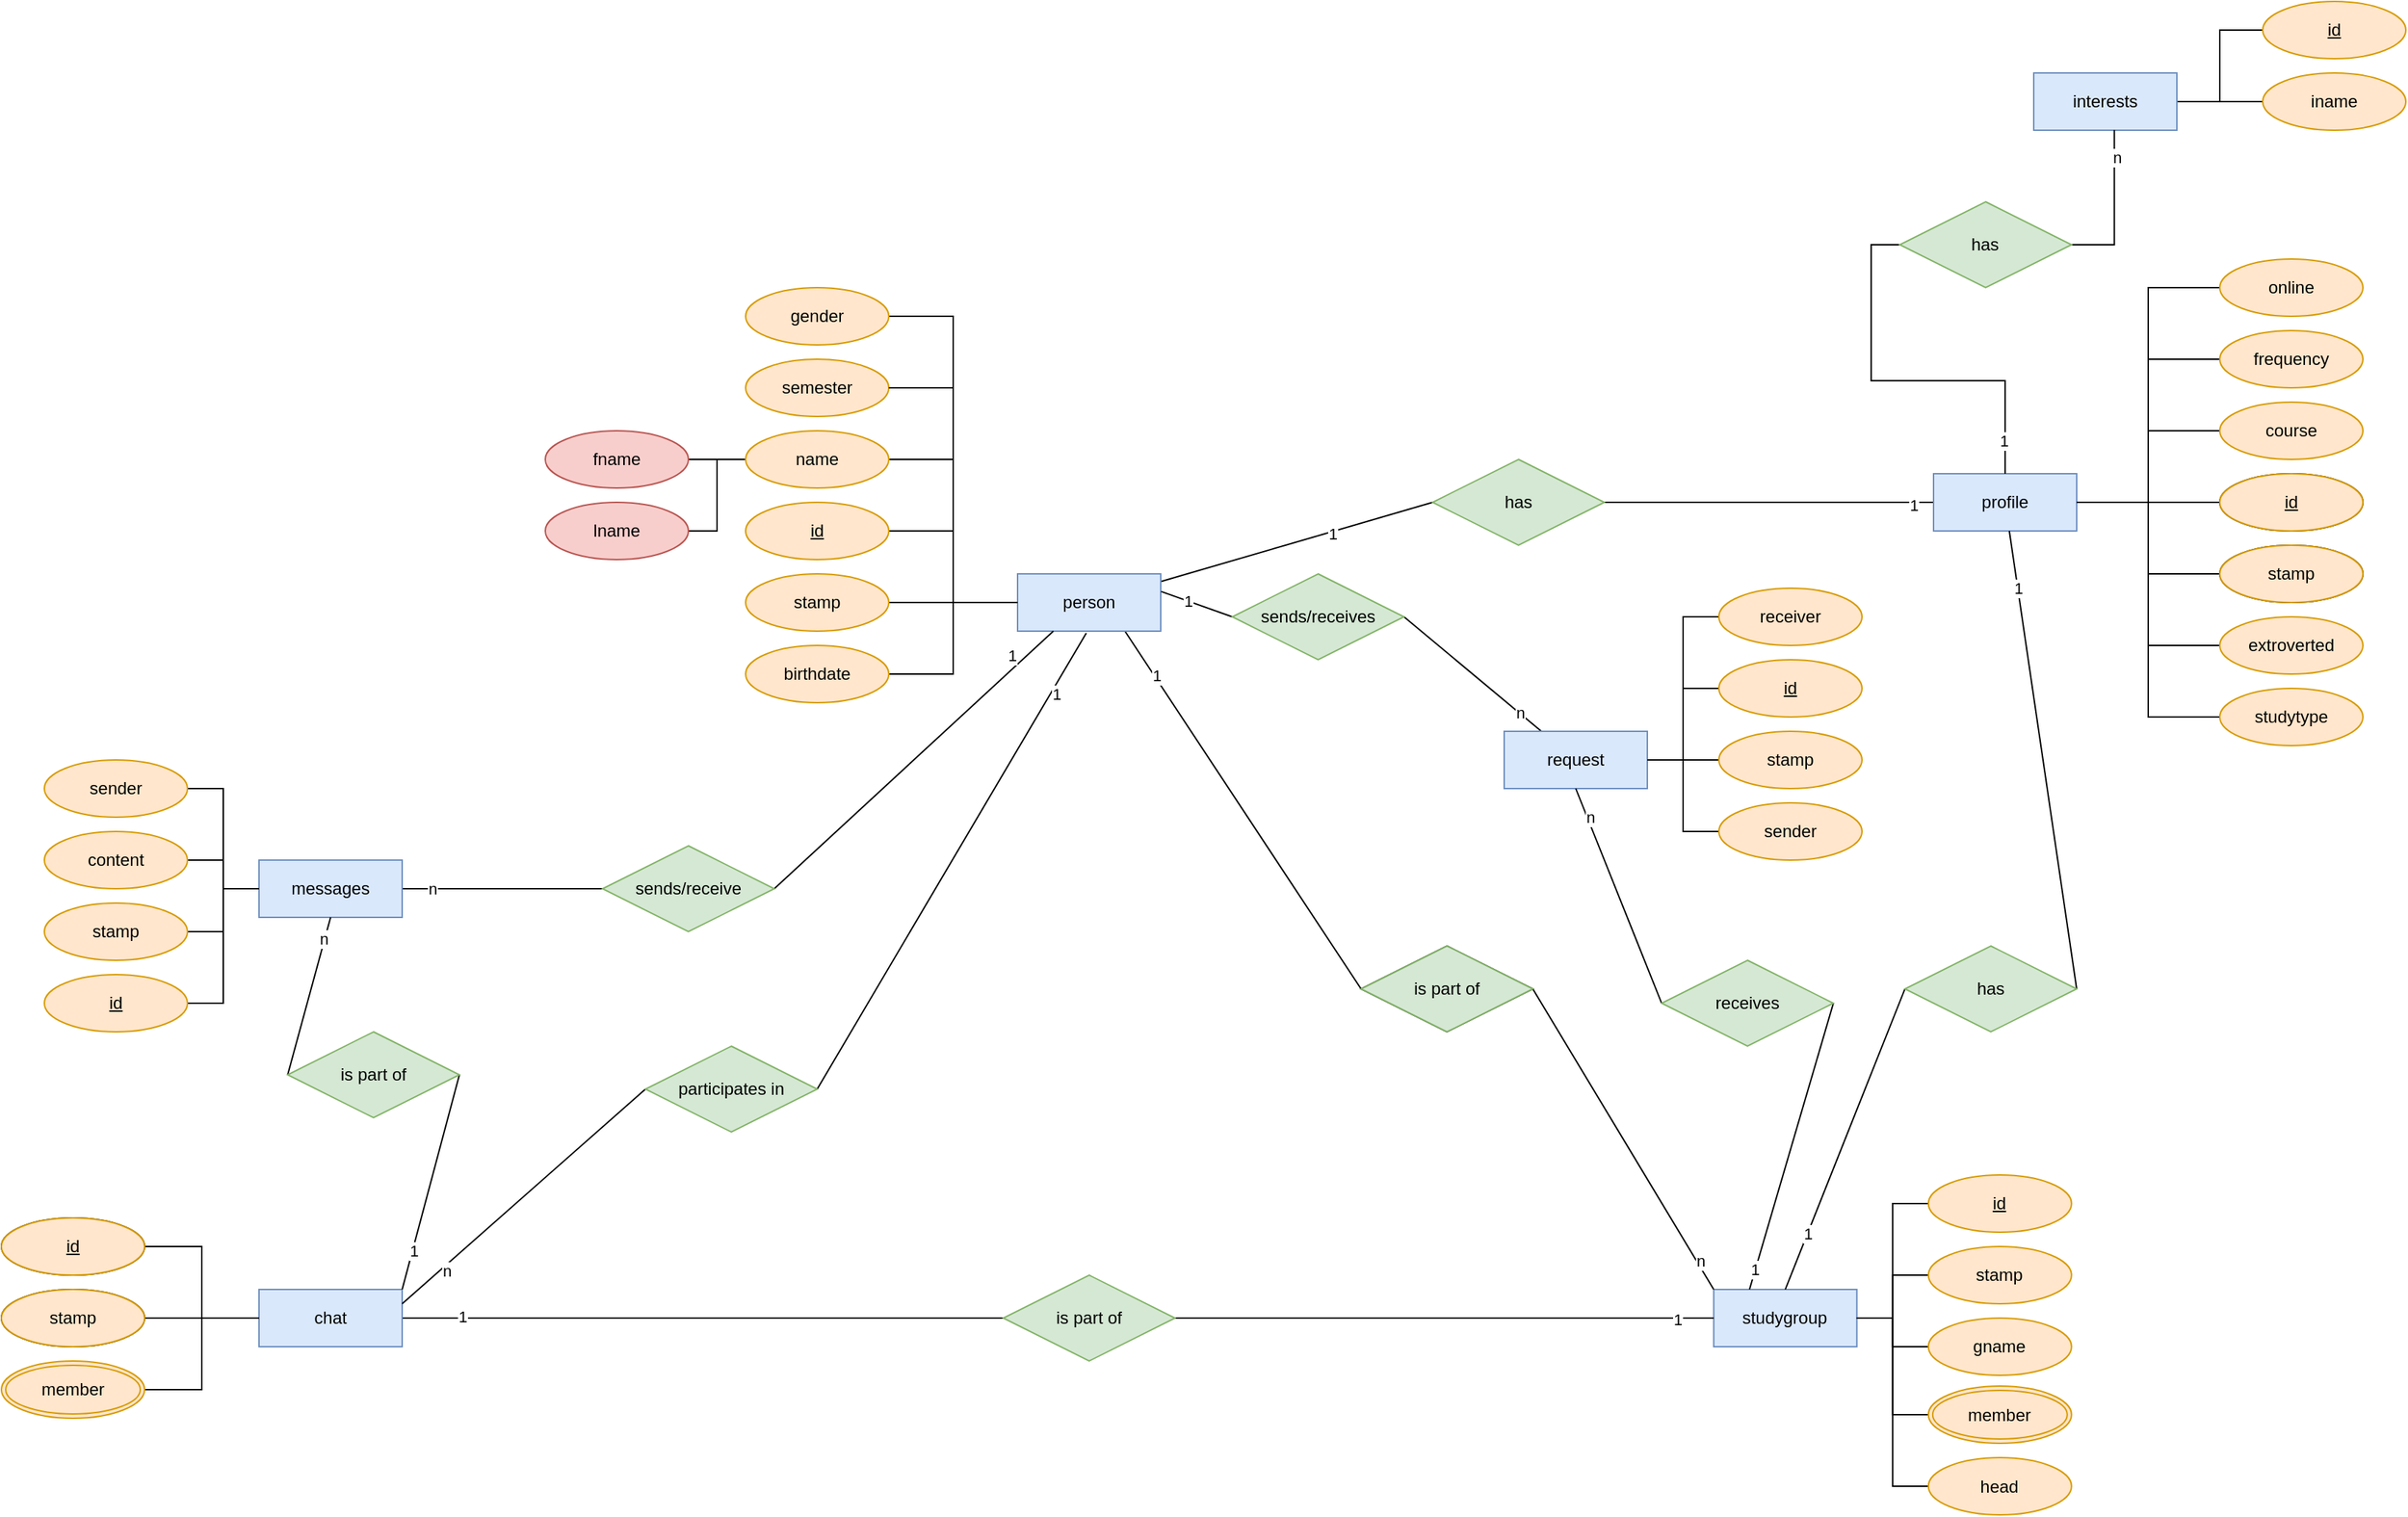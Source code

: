 <mxfile version="14.6.6" type="device"><diagram id="R2lEEEUBdFMjLlhIrx00" name="Page-1"><mxGraphModel dx="2862" dy="1452" grid="1" gridSize="10" guides="1" tooltips="1" connect="1" arrows="1" fold="1" page="0" pageScale="1" pageWidth="850" pageHeight="1100" math="0" shadow="0" extFonts="Permanent Marker^https://fonts.googleapis.com/css?family=Permanent+Marker"><root><mxCell id="0"/><mxCell id="1" parent="0"/><mxCell id="Be4LkQ4kuVCRDvzVJKpc-72" style="edgeStyle=none;rounded=0;orthogonalLoop=1;jettySize=auto;html=1;endArrow=none;endFill=0;entryX=0;entryY=0.5;entryDx=0;entryDy=0;" parent="1" source="Be4LkQ4kuVCRDvzVJKpc-27" target="Be4LkQ4kuVCRDvzVJKpc-218" edge="1"><mxGeometry relative="1" as="geometry"><mxPoint x="237.17" y="226.415" as="targetPoint"/></mxGeometry></mxCell><mxCell id="Be4LkQ4kuVCRDvzVJKpc-162" value="1" style="edgeLabel;html=1;align=center;verticalAlign=middle;resizable=0;points=[];" parent="Be4LkQ4kuVCRDvzVJKpc-72" vertex="1" connectable="0"><mxGeometry x="0.257" y="-1" relative="1" as="geometry"><mxPoint as="offset"/></mxGeometry></mxCell><mxCell id="Be4LkQ4kuVCRDvzVJKpc-151" style="rounded=0;orthogonalLoop=1;jettySize=auto;html=1;exitX=0.75;exitY=1;exitDx=0;exitDy=0;entryX=0;entryY=0.5;entryDx=0;entryDy=0;endArrow=none;endFill=0;" parent="1" source="Be4LkQ4kuVCRDvzVJKpc-27" target="Be4LkQ4kuVCRDvzVJKpc-88" edge="1"><mxGeometry relative="1" as="geometry"/></mxCell><mxCell id="Be4LkQ4kuVCRDvzVJKpc-173" value="1" style="edgeLabel;html=1;align=center;verticalAlign=middle;resizable=0;points=[];" parent="Be4LkQ4kuVCRDvzVJKpc-151" vertex="1" connectable="0"><mxGeometry x="-0.746" y="1" relative="1" as="geometry"><mxPoint as="offset"/></mxGeometry></mxCell><mxCell id="Be4LkQ4kuVCRDvzVJKpc-27" value="person" style="whiteSpace=wrap;html=1;align=center;fillColor=#dae8fc;strokeColor=#6c8ebf;" parent="1" vertex="1"><mxGeometry x="-70" y="100" width="100" height="40" as="geometry"/></mxCell><mxCell id="Be4LkQ4kuVCRDvzVJKpc-123" style="edgeStyle=orthogonalEdgeStyle;rounded=0;orthogonalLoop=1;jettySize=auto;html=1;entryX=0;entryY=0.5;entryDx=0;entryDy=0;endArrow=none;endFill=0;" parent="1" source="Be4LkQ4kuVCRDvzVJKpc-28" target="Be4LkQ4kuVCRDvzVJKpc-27" edge="1"><mxGeometry relative="1" as="geometry"/></mxCell><mxCell id="Be4LkQ4kuVCRDvzVJKpc-28" value="id" style="ellipse;whiteSpace=wrap;html=1;align=center;fontStyle=4;fillColor=#ffe6cc;strokeColor=#d79b00;" parent="1" vertex="1"><mxGeometry x="-260" y="50" width="100" height="40" as="geometry"/></mxCell><mxCell id="Be4LkQ4kuVCRDvzVJKpc-202" style="edgeStyle=orthogonalEdgeStyle;rounded=0;orthogonalLoop=1;jettySize=auto;html=1;entryX=0;entryY=0.5;entryDx=0;entryDy=0;endArrow=none;endFill=0;" parent="1" source="Be4LkQ4kuVCRDvzVJKpc-29" target="Be4LkQ4kuVCRDvzVJKpc-33" edge="1"><mxGeometry relative="1" as="geometry"/></mxCell><mxCell id="Be4LkQ4kuVCRDvzVJKpc-29" value="fname" style="ellipse;whiteSpace=wrap;html=1;align=center;fillColor=#f8cecc;strokeColor=#b85450;" parent="1" vertex="1"><mxGeometry x="-400" width="100" height="40" as="geometry"/></mxCell><mxCell id="Be4LkQ4kuVCRDvzVJKpc-73" style="edgeStyle=none;rounded=0;orthogonalLoop=1;jettySize=auto;html=1;entryX=0;entryY=0.5;entryDx=0;entryDy=0;endArrow=none;endFill=0;exitX=1;exitY=0.5;exitDx=0;exitDy=0;" parent="1" source="Be4LkQ4kuVCRDvzVJKpc-218" target="Be4LkQ4kuVCRDvzVJKpc-41" edge="1"><mxGeometry relative="1" as="geometry"><mxPoint x="321.612" y="235.806" as="sourcePoint"/></mxGeometry></mxCell><mxCell id="Be4LkQ4kuVCRDvzVJKpc-163" value="1" style="edgeLabel;html=1;align=center;verticalAlign=middle;resizable=0;points=[];" parent="Be4LkQ4kuVCRDvzVJKpc-73" vertex="1" connectable="0"><mxGeometry x="0.646" relative="1" as="geometry"><mxPoint x="26" y="2" as="offset"/></mxGeometry></mxCell><mxCell id="Be4LkQ4kuVCRDvzVJKpc-201" style="edgeStyle=orthogonalEdgeStyle;rounded=0;orthogonalLoop=1;jettySize=auto;html=1;entryX=0;entryY=0.5;entryDx=0;entryDy=0;endArrow=none;endFill=0;" parent="1" source="Be4LkQ4kuVCRDvzVJKpc-32" target="Be4LkQ4kuVCRDvzVJKpc-33" edge="1"><mxGeometry relative="1" as="geometry"/></mxCell><mxCell id="Be4LkQ4kuVCRDvzVJKpc-32" value="lname" style="ellipse;whiteSpace=wrap;html=1;align=center;fillColor=#f8cecc;strokeColor=#b85450;" parent="1" vertex="1"><mxGeometry x="-400" y="50" width="100" height="40" as="geometry"/></mxCell><mxCell id="Be4LkQ4kuVCRDvzVJKpc-200" style="edgeStyle=orthogonalEdgeStyle;rounded=0;orthogonalLoop=1;jettySize=auto;html=1;entryX=0;entryY=0.5;entryDx=0;entryDy=0;endArrow=none;endFill=0;" parent="1" source="Be4LkQ4kuVCRDvzVJKpc-33" target="Be4LkQ4kuVCRDvzVJKpc-27" edge="1"><mxGeometry relative="1" as="geometry"/></mxCell><mxCell id="Be4LkQ4kuVCRDvzVJKpc-33" value="name" style="ellipse;whiteSpace=wrap;html=1;align=center;fillColor=#ffe6cc;strokeColor=#d79b00;" parent="1" vertex="1"><mxGeometry x="-260" width="100" height="40" as="geometry"/></mxCell><mxCell id="Be4LkQ4kuVCRDvzVJKpc-111" style="edgeStyle=orthogonalEdgeStyle;rounded=0;orthogonalLoop=1;jettySize=auto;html=1;endArrow=none;endFill=0;" parent="1" edge="1"><mxGeometry relative="1" as="geometry"><mxPoint x="-260.0" y="280.029" as="sourcePoint"/></mxGeometry></mxCell><mxCell id="Be4LkQ4kuVCRDvzVJKpc-113" style="edgeStyle=orthogonalEdgeStyle;rounded=0;orthogonalLoop=1;jettySize=auto;html=1;entryX=0;entryY=0.5;entryDx=0;entryDy=0;endArrow=none;endFill=0;" parent="1" edge="1"><mxGeometry relative="1" as="geometry"><mxPoint x="-260.0" y="330.029" as="sourcePoint"/></mxGeometry></mxCell><mxCell id="Be4LkQ4kuVCRDvzVJKpc-68" style="edgeStyle=orthogonalEdgeStyle;rounded=0;orthogonalLoop=1;jettySize=auto;html=1;entryX=0;entryY=0.5;entryDx=0;entryDy=0;endArrow=none;endFill=0;exitX=1;exitY=0.5;exitDx=0;exitDy=0;" parent="1" source="Be4LkQ4kuVCRDvzVJKpc-195" target="Be4LkQ4kuVCRDvzVJKpc-27" edge="1"><mxGeometry relative="1" as="geometry"><mxPoint x="-160" y="120" as="sourcePoint"/></mxGeometry></mxCell><mxCell id="Be4LkQ4kuVCRDvzVJKpc-122" style="edgeStyle=orthogonalEdgeStyle;rounded=0;orthogonalLoop=1;jettySize=auto;html=1;entryX=0;entryY=0.5;entryDx=0;entryDy=0;endArrow=none;endFill=0;" parent="1" source="Be4LkQ4kuVCRDvzVJKpc-40" target="Be4LkQ4kuVCRDvzVJKpc-27" edge="1"><mxGeometry relative="1" as="geometry"/></mxCell><mxCell id="Be4LkQ4kuVCRDvzVJKpc-40" value="stamp" style="ellipse;whiteSpace=wrap;html=1;align=center;fillColor=#ffe6cc;strokeColor=#d79b00;" parent="1" vertex="1"><mxGeometry x="-260" y="100" width="100" height="40" as="geometry"/></mxCell><mxCell id="Be4LkQ4kuVCRDvzVJKpc-41" value="profile" style="whiteSpace=wrap;html=1;align=center;fillColor=#dae8fc;strokeColor=#6c8ebf;" parent="1" vertex="1"><mxGeometry x="570.0" y="30" width="100" height="40" as="geometry"/></mxCell><mxCell id="Be4LkQ4kuVCRDvzVJKpc-135" style="edgeStyle=orthogonalEdgeStyle;rounded=0;orthogonalLoop=1;jettySize=auto;html=1;entryX=1;entryY=0.5;entryDx=0;entryDy=0;endArrow=none;endFill=0;" parent="1" source="Be4LkQ4kuVCRDvzVJKpc-43" target="Be4LkQ4kuVCRDvzVJKpc-41" edge="1"><mxGeometry relative="1" as="geometry"/></mxCell><mxCell id="Be4LkQ4kuVCRDvzVJKpc-43" value="id" style="ellipse;whiteSpace=wrap;html=1;align=center;fontStyle=4;" parent="1" vertex="1"><mxGeometry x="770.0" y="30" width="100" height="40" as="geometry"/></mxCell><mxCell id="Be4LkQ4kuVCRDvzVJKpc-134" style="edgeStyle=orthogonalEdgeStyle;rounded=0;orthogonalLoop=1;jettySize=auto;html=1;entryX=1;entryY=0.5;entryDx=0;entryDy=0;endArrow=none;endFill=0;" parent="1" source="Be4LkQ4kuVCRDvzVJKpc-71" target="Be4LkQ4kuVCRDvzVJKpc-41" edge="1"><mxGeometry relative="1" as="geometry"/></mxCell><mxCell id="Be4LkQ4kuVCRDvzVJKpc-71" value="timestamp" style="ellipse;whiteSpace=wrap;html=1;align=center;" parent="1" vertex="1"><mxGeometry x="770.0" y="80" width="100" height="40" as="geometry"/></mxCell><mxCell id="Be4LkQ4kuVCRDvzVJKpc-87" value="studygroup" style="whiteSpace=wrap;html=1;align=center;fillColor=#dae8fc;strokeColor=#6c8ebf;" parent="1" vertex="1"><mxGeometry x="416.4" y="600" width="100" height="40" as="geometry"/></mxCell><mxCell id="Be4LkQ4kuVCRDvzVJKpc-153" style="edgeStyle=none;rounded=0;orthogonalLoop=1;jettySize=auto;html=1;entryX=0;entryY=0;entryDx=0;entryDy=0;endArrow=none;endFill=0;exitX=1;exitY=0.5;exitDx=0;exitDy=0;" parent="1" source="Be4LkQ4kuVCRDvzVJKpc-88" target="Be4LkQ4kuVCRDvzVJKpc-87" edge="1"><mxGeometry relative="1" as="geometry"/></mxCell><mxCell id="Be4LkQ4kuVCRDvzVJKpc-175" value="n" style="edgeLabel;html=1;align=center;verticalAlign=middle;resizable=0;points=[];" parent="Be4LkQ4kuVCRDvzVJKpc-153" vertex="1" connectable="0"><mxGeometry x="0.821" y="2" relative="1" as="geometry"><mxPoint as="offset"/></mxGeometry></mxCell><mxCell id="Be4LkQ4kuVCRDvzVJKpc-88" value="is part of" style="shape=rhombus;perimeter=rhombusPerimeter;whiteSpace=wrap;html=1;align=center;" parent="1" vertex="1"><mxGeometry x="170" y="360" width="120" height="60" as="geometry"/></mxCell><mxCell id="Be4LkQ4kuVCRDvzVJKpc-128" style="edgeStyle=orthogonalEdgeStyle;rounded=0;orthogonalLoop=1;jettySize=auto;html=1;entryX=1;entryY=0.5;entryDx=0;entryDy=0;endArrow=none;endFill=0;" parent="1" source="Be4LkQ4kuVCRDvzVJKpc-89" target="Be4LkQ4kuVCRDvzVJKpc-87" edge="1"><mxGeometry relative="1" as="geometry"/></mxCell><mxCell id="Be4LkQ4kuVCRDvzVJKpc-89" value="id" style="ellipse;whiteSpace=wrap;html=1;align=center;fontStyle=4;fillColor=#ffe6cc;strokeColor=#d79b00;" parent="1" vertex="1"><mxGeometry x="566.4" y="520" width="100" height="40" as="geometry"/></mxCell><mxCell id="Be4LkQ4kuVCRDvzVJKpc-127" style="edgeStyle=orthogonalEdgeStyle;rounded=0;orthogonalLoop=1;jettySize=auto;html=1;entryX=1;entryY=0.5;entryDx=0;entryDy=0;endArrow=none;endFill=0;" parent="1" source="Be4LkQ4kuVCRDvzVJKpc-90" target="Be4LkQ4kuVCRDvzVJKpc-87" edge="1"><mxGeometry relative="1" as="geometry"/></mxCell><mxCell id="Be4LkQ4kuVCRDvzVJKpc-90" value="stamp" style="ellipse;whiteSpace=wrap;html=1;align=center;fillColor=#ffe6cc;strokeColor=#d79b00;" parent="1" vertex="1"><mxGeometry x="566.4" y="570" width="100" height="40" as="geometry"/></mxCell><mxCell id="Be4LkQ4kuVCRDvzVJKpc-126" style="edgeStyle=orthogonalEdgeStyle;rounded=0;orthogonalLoop=1;jettySize=auto;html=1;entryX=1;entryY=0.5;entryDx=0;entryDy=0;endArrow=none;endFill=0;" parent="1" source="Be4LkQ4kuVCRDvzVJKpc-92" target="Be4LkQ4kuVCRDvzVJKpc-87" edge="1"><mxGeometry relative="1" as="geometry"/></mxCell><mxCell id="Be4LkQ4kuVCRDvzVJKpc-92" value="gname" style="ellipse;whiteSpace=wrap;html=1;align=center;fillColor=#ffe6cc;strokeColor=#d79b00;" parent="1" vertex="1"><mxGeometry x="566.4" y="620" width="100" height="40" as="geometry"/></mxCell><mxCell id="Be4LkQ4kuVCRDvzVJKpc-125" style="edgeStyle=orthogonalEdgeStyle;rounded=0;orthogonalLoop=1;jettySize=auto;html=1;entryX=1;entryY=0.5;entryDx=0;entryDy=0;endArrow=none;endFill=0;exitX=0;exitY=0.5;exitDx=0;exitDy=0;" parent="1" source="Be4LkQ4kuVCRDvzVJKpc-198" target="Be4LkQ4kuVCRDvzVJKpc-87" edge="1"><mxGeometry relative="1" as="geometry"><mxPoint x="576.4" y="692.5" as="sourcePoint"/></mxGeometry></mxCell><mxCell id="Be4LkQ4kuVCRDvzVJKpc-148" style="rounded=0;orthogonalLoop=1;jettySize=auto;html=1;entryX=0;entryY=0.5;entryDx=0;entryDy=0;endArrow=none;endFill=0;exitX=1;exitY=0.5;exitDx=0;exitDy=0;" parent="1" source="Be4LkQ4kuVCRDvzVJKpc-94" target="Be4LkQ4kuVCRDvzVJKpc-101" edge="1"><mxGeometry relative="1" as="geometry"/></mxCell><mxCell id="Be4LkQ4kuVCRDvzVJKpc-179" value="1" style="edgeLabel;html=1;align=center;verticalAlign=middle;resizable=0;points=[];" parent="Be4LkQ4kuVCRDvzVJKpc-148" vertex="1" connectable="0"><mxGeometry x="-0.8" y="1" relative="1" as="geometry"><mxPoint as="offset"/></mxGeometry></mxCell><mxCell id="Be4LkQ4kuVCRDvzVJKpc-94" value="chat" style="whiteSpace=wrap;html=1;align=center;fillColor=#dae8fc;strokeColor=#6c8ebf;" parent="1" vertex="1"><mxGeometry x="-600" y="600" width="100" height="40" as="geometry"/></mxCell><mxCell id="Be4LkQ4kuVCRDvzVJKpc-95" value="id" style="ellipse;whiteSpace=wrap;html=1;align=center;fontStyle=4;" parent="1" vertex="1"><mxGeometry x="-780" y="550" width="100" height="40" as="geometry"/></mxCell><mxCell id="Be4LkQ4kuVCRDvzVJKpc-96" value="timestamp" style="ellipse;whiteSpace=wrap;html=1;align=center;" parent="1" vertex="1"><mxGeometry x="-780" y="600" width="100" height="40" as="geometry"/></mxCell><mxCell id="VItoY0GbZf3PzMkdRh3K-10" style="edgeStyle=orthogonalEdgeStyle;rounded=0;orthogonalLoop=1;jettySize=auto;html=1;entryX=0;entryY=0.5;entryDx=0;entryDy=0;endArrow=none;endFill=0;exitX=1;exitY=0.5;exitDx=0;exitDy=0;" edge="1" parent="1" source="VItoY0GbZf3PzMkdRh3K-17" target="Be4LkQ4kuVCRDvzVJKpc-94"><mxGeometry relative="1" as="geometry"><mxPoint x="-680" y="670" as="sourcePoint"/></mxGeometry></mxCell><mxCell id="Be4LkQ4kuVCRDvzVJKpc-105" style="edgeStyle=none;rounded=0;orthogonalLoop=1;jettySize=auto;html=1;entryX=0;entryY=0.5;entryDx=0;entryDy=0;endArrow=none;endFill=0;exitX=1;exitY=0.5;exitDx=0;exitDy=0;" parent="1" source="Be4LkQ4kuVCRDvzVJKpc-101" target="Be4LkQ4kuVCRDvzVJKpc-87" edge="1"><mxGeometry relative="1" as="geometry"/></mxCell><mxCell id="Be4LkQ4kuVCRDvzVJKpc-178" value="1" style="edgeLabel;html=1;align=center;verticalAlign=middle;resizable=0;points=[];" parent="Be4LkQ4kuVCRDvzVJKpc-105" vertex="1" connectable="0"><mxGeometry x="0.863" y="-1" relative="1" as="geometry"><mxPoint as="offset"/></mxGeometry></mxCell><mxCell id="Be4LkQ4kuVCRDvzVJKpc-101" value="is part of" style="shape=rhombus;perimeter=rhombusPerimeter;whiteSpace=wrap;html=1;align=center;fillColor=#d5e8d4;strokeColor=#82b366;" parent="1" vertex="1"><mxGeometry x="-80" y="590" width="120" height="60" as="geometry"/></mxCell><mxCell id="Be4LkQ4kuVCRDvzVJKpc-152" style="edgeStyle=none;rounded=0;orthogonalLoop=1;jettySize=auto;html=1;entryX=0.48;entryY=1.033;entryDx=0;entryDy=0;endArrow=none;endFill=0;exitX=1;exitY=0.5;exitDx=0;exitDy=0;entryPerimeter=0;" parent="1" source="Be4LkQ4kuVCRDvzVJKpc-106" target="Be4LkQ4kuVCRDvzVJKpc-27" edge="1"><mxGeometry relative="1" as="geometry"/></mxCell><mxCell id="Be4LkQ4kuVCRDvzVJKpc-174" value="1" style="edgeLabel;html=1;align=center;verticalAlign=middle;resizable=0;points=[];" parent="Be4LkQ4kuVCRDvzVJKpc-152" vertex="1" connectable="0"><mxGeometry x="0.745" y="-3" relative="1" as="geometry"><mxPoint as="offset"/></mxGeometry></mxCell><mxCell id="Be4LkQ4kuVCRDvzVJKpc-155" style="edgeStyle=none;rounded=0;orthogonalLoop=1;jettySize=auto;html=1;entryX=1;entryY=0.25;entryDx=0;entryDy=0;endArrow=none;endFill=0;exitX=0;exitY=0.5;exitDx=0;exitDy=0;" parent="1" source="Be4LkQ4kuVCRDvzVJKpc-106" target="Be4LkQ4kuVCRDvzVJKpc-94" edge="1"><mxGeometry relative="1" as="geometry"/></mxCell><mxCell id="Be4LkQ4kuVCRDvzVJKpc-180" value="n" style="edgeLabel;html=1;align=center;verticalAlign=middle;resizable=0;points=[];" parent="Be4LkQ4kuVCRDvzVJKpc-155" vertex="1" connectable="0"><mxGeometry x="0.659" y="3" relative="1" as="geometry"><mxPoint as="offset"/></mxGeometry></mxCell><mxCell id="Be4LkQ4kuVCRDvzVJKpc-106" value="participates in" style="shape=rhombus;perimeter=rhombusPerimeter;whiteSpace=wrap;html=1;align=center;rotation=0;fillColor=#d5e8d4;strokeColor=#82b366;" parent="1" vertex="1"><mxGeometry x="-330" y="430" width="120" height="60" as="geometry"/></mxCell><mxCell id="Be4LkQ4kuVCRDvzVJKpc-131" style="edgeStyle=orthogonalEdgeStyle;rounded=0;orthogonalLoop=1;jettySize=auto;html=1;entryX=1;entryY=0.5;entryDx=0;entryDy=0;endArrow=none;endFill=0;" parent="1" source="Be4LkQ4kuVCRDvzVJKpc-129" target="Be4LkQ4kuVCRDvzVJKpc-41" edge="1"><mxGeometry relative="1" as="geometry"/></mxCell><mxCell id="Be4LkQ4kuVCRDvzVJKpc-129" value="extroverted" style="ellipse;whiteSpace=wrap;html=1;align=center;fillColor=#ffe6cc;strokeColor=#d79b00;" parent="1" vertex="1"><mxGeometry x="770.0" y="130" width="100" height="40" as="geometry"/></mxCell><mxCell id="Be4LkQ4kuVCRDvzVJKpc-132" style="edgeStyle=orthogonalEdgeStyle;rounded=0;orthogonalLoop=1;jettySize=auto;html=1;entryX=1;entryY=0.5;entryDx=0;entryDy=0;endArrow=none;endFill=0;exitX=0;exitY=0.5;exitDx=0;exitDy=0;" parent="1" source="VItoY0GbZf3PzMkdRh3K-18" target="Be4LkQ4kuVCRDvzVJKpc-41" edge="1"><mxGeometry relative="1" as="geometry"><mxPoint x="770" y="200" as="sourcePoint"/></mxGeometry></mxCell><mxCell id="Be4LkQ4kuVCRDvzVJKpc-166" style="edgeStyle=none;rounded=0;orthogonalLoop=1;jettySize=auto;html=1;entryX=0.5;entryY=0;entryDx=0;entryDy=0;endArrow=none;endFill=0;exitX=0;exitY=0.5;exitDx=0;exitDy=0;" parent="1" source="Be4LkQ4kuVCRDvzVJKpc-219" target="Be4LkQ4kuVCRDvzVJKpc-87" edge="1"><mxGeometry relative="1" as="geometry"><mxPoint x="442.227" y="423.886" as="sourcePoint"/></mxGeometry></mxCell><mxCell id="Be4LkQ4kuVCRDvzVJKpc-176" value="1" style="edgeLabel;html=1;align=center;verticalAlign=middle;resizable=0;points=[];" parent="Be4LkQ4kuVCRDvzVJKpc-166" vertex="1" connectable="0"><mxGeometry x="0.622" relative="1" as="geometry"><mxPoint as="offset"/></mxGeometry></mxCell><mxCell id="Be4LkQ4kuVCRDvzVJKpc-167" style="edgeStyle=none;rounded=0;orthogonalLoop=1;jettySize=auto;html=1;endArrow=none;endFill=0;exitX=1;exitY=0.5;exitDx=0;exitDy=0;" parent="1" source="Be4LkQ4kuVCRDvzVJKpc-219" target="Be4LkQ4kuVCRDvzVJKpc-41" edge="1"><mxGeometry relative="1" as="geometry"><mxPoint x="890.83" y="60" as="sourcePoint"/></mxGeometry></mxCell><mxCell id="Be4LkQ4kuVCRDvzVJKpc-177" value="1" style="edgeLabel;html=1;align=center;verticalAlign=middle;resizable=0;points=[];" parent="Be4LkQ4kuVCRDvzVJKpc-167" vertex="1" connectable="0"><mxGeometry x="0.749" relative="1" as="geometry"><mxPoint as="offset"/></mxGeometry></mxCell><mxCell id="Be4LkQ4kuVCRDvzVJKpc-195" value="birthdate" style="ellipse;whiteSpace=wrap;html=1;align=center;fillColor=#ffe6cc;strokeColor=#d79b00;" parent="1" vertex="1"><mxGeometry x="-260" y="150" width="100" height="40" as="geometry"/></mxCell><mxCell id="Be4LkQ4kuVCRDvzVJKpc-198" value="member" style="ellipse;shape=doubleEllipse;margin=3;whiteSpace=wrap;html=1;align=center;fillColor=#ffe6cc;strokeColor=#d79b00;" parent="1" vertex="1"><mxGeometry x="566.4" y="667.5" width="100" height="40" as="geometry"/></mxCell><mxCell id="Be4LkQ4kuVCRDvzVJKpc-206" value="semester" style="ellipse;whiteSpace=wrap;html=1;align=center;fillColor=#ffe6cc;strokeColor=#d79b00;" parent="1" vertex="1"><mxGeometry x="-260" y="-50" width="100" height="40" as="geometry"/></mxCell><mxCell id="ZNhKDjKZxr2upuXI8sp_-37" style="edgeStyle=orthogonalEdgeStyle;rounded=0;orthogonalLoop=1;jettySize=auto;html=1;entryX=1;entryY=0.5;entryDx=0;entryDy=0;endArrow=none;endFill=0;" parent="1" source="Be4LkQ4kuVCRDvzVJKpc-207" target="Be4LkQ4kuVCRDvzVJKpc-41" edge="1"><mxGeometry relative="1" as="geometry"/></mxCell><mxCell id="Be4LkQ4kuVCRDvzVJKpc-207" value="course" style="ellipse;whiteSpace=wrap;html=1;align=center;fillColor=#ffe6cc;strokeColor=#d79b00;" parent="1" vertex="1"><mxGeometry x="770.0" y="-20" width="100" height="40" as="geometry"/></mxCell><mxCell id="Be4LkQ4kuVCRDvzVJKpc-211" style="edgeStyle=orthogonalEdgeStyle;rounded=0;orthogonalLoop=1;jettySize=auto;html=1;entryX=0;entryY=0.5;entryDx=0;entryDy=0;endArrow=none;endFill=0;exitX=1;exitY=0.5;exitDx=0;exitDy=0;" parent="1" source="Be4LkQ4kuVCRDvzVJKpc-206" target="Be4LkQ4kuVCRDvzVJKpc-27" edge="1"><mxGeometry relative="1" as="geometry"><mxPoint x="-160" y="-30" as="sourcePoint"/></mxGeometry></mxCell><mxCell id="VItoY0GbZf3PzMkdRh3K-8" style="edgeStyle=orthogonalEdgeStyle;rounded=0;orthogonalLoop=1;jettySize=auto;html=1;entryX=0;entryY=0.5;entryDx=0;entryDy=0;endArrow=none;endFill=0;" edge="1" parent="1" source="Be4LkQ4kuVCRDvzVJKpc-212" target="Be4LkQ4kuVCRDvzVJKpc-94"><mxGeometry relative="1" as="geometry"/></mxCell><mxCell id="Be4LkQ4kuVCRDvzVJKpc-212" value="id" style="ellipse;whiteSpace=wrap;html=1;align=center;fontStyle=4;fillColor=#ffe6cc;strokeColor=#d79b00;" parent="1" vertex="1"><mxGeometry x="-780" y="550" width="100" height="40" as="geometry"/></mxCell><mxCell id="VItoY0GbZf3PzMkdRh3K-9" style="edgeStyle=orthogonalEdgeStyle;rounded=0;orthogonalLoop=1;jettySize=auto;html=1;entryX=0;entryY=0.5;entryDx=0;entryDy=0;endArrow=none;endFill=0;" edge="1" parent="1" source="Be4LkQ4kuVCRDvzVJKpc-213" target="Be4LkQ4kuVCRDvzVJKpc-94"><mxGeometry relative="1" as="geometry"/></mxCell><mxCell id="Be4LkQ4kuVCRDvzVJKpc-213" value="stamp" style="ellipse;whiteSpace=wrap;html=1;align=center;fillColor=#ffe6cc;strokeColor=#d79b00;" parent="1" vertex="1"><mxGeometry x="-780" y="600" width="100" height="40" as="geometry"/></mxCell><mxCell id="Be4LkQ4kuVCRDvzVJKpc-216" value="stamp" style="ellipse;whiteSpace=wrap;html=1;align=center;fillColor=#ffe6cc;strokeColor=#d79b00;" parent="1" vertex="1"><mxGeometry x="770.0" y="80" width="100" height="40" as="geometry"/></mxCell><mxCell id="Be4LkQ4kuVCRDvzVJKpc-217" value="id" style="ellipse;whiteSpace=wrap;html=1;align=center;fontStyle=4;fillColor=#ffe6cc;strokeColor=#d79b00;" parent="1" vertex="1"><mxGeometry x="770.0" y="30" width="100" height="40" as="geometry"/></mxCell><mxCell id="Be4LkQ4kuVCRDvzVJKpc-218" value="has" style="shape=rhombus;perimeter=rhombusPerimeter;whiteSpace=wrap;html=1;align=center;fillColor=#d5e8d4;strokeColor=#82b366;" parent="1" vertex="1"><mxGeometry x="220" y="20" width="120" height="60" as="geometry"/></mxCell><mxCell id="Be4LkQ4kuVCRDvzVJKpc-219" value="has" style="shape=rhombus;perimeter=rhombusPerimeter;whiteSpace=wrap;html=1;align=center;fillColor=#d5e8d4;strokeColor=#82b366;" parent="1" vertex="1"><mxGeometry x="550" y="360" width="120" height="60" as="geometry"/></mxCell><mxCell id="Be4LkQ4kuVCRDvzVJKpc-220" value="is part of" style="shape=rhombus;perimeter=rhombusPerimeter;whiteSpace=wrap;html=1;align=center;fillColor=#d5e8d4;strokeColor=#82b366;" parent="1" vertex="1"><mxGeometry x="170" y="360" width="120" height="60" as="geometry"/></mxCell><mxCell id="ZNhKDjKZxr2upuXI8sp_-10" style="edgeStyle=orthogonalEdgeStyle;rounded=0;orthogonalLoop=1;jettySize=auto;html=1;entryX=0;entryY=0.5;entryDx=0;entryDy=0;endArrow=none;endFill=0;" parent="1" source="ZNhKDjKZxr2upuXI8sp_-2" target="Be4LkQ4kuVCRDvzVJKpc-27" edge="1"><mxGeometry relative="1" as="geometry"/></mxCell><mxCell id="ZNhKDjKZxr2upuXI8sp_-2" value="gender" style="ellipse;whiteSpace=wrap;html=1;align=center;fillColor=#ffe6cc;strokeColor=#d79b00;" parent="1" vertex="1"><mxGeometry x="-260" y="-100" width="100" height="40" as="geometry"/></mxCell><mxCell id="ZNhKDjKZxr2upuXI8sp_-54" style="rounded=0;orthogonalLoop=1;jettySize=auto;html=1;entryX=0;entryY=0.5;entryDx=0;entryDy=0;endArrow=none;endFill=0;" parent="1" source="ZNhKDjKZxr2upuXI8sp_-13" target="ZNhKDjKZxr2upuXI8sp_-53" edge="1"><mxGeometry relative="1" as="geometry"/></mxCell><mxCell id="ZNhKDjKZxr2upuXI8sp_-57" value="n" style="edgeLabel;html=1;align=center;verticalAlign=middle;resizable=0;points=[];" parent="ZNhKDjKZxr2upuXI8sp_-54" vertex="1" connectable="0"><mxGeometry x="-0.394" relative="1" as="geometry"><mxPoint x="-22" as="offset"/></mxGeometry></mxCell><mxCell id="ZNhKDjKZxr2upuXI8sp_-13" value="messages" style="whiteSpace=wrap;html=1;align=center;fillColor=#dae8fc;strokeColor=#6c8ebf;" parent="1" vertex="1"><mxGeometry x="-600" y="300" width="100" height="40" as="geometry"/></mxCell><mxCell id="ZNhKDjKZxr2upuXI8sp_-75" style="edgeStyle=orthogonalEdgeStyle;rounded=0;orthogonalLoop=1;jettySize=auto;html=1;entryX=0;entryY=0.5;entryDx=0;entryDy=0;endArrow=none;endFill=0;exitX=1;exitY=0.5;exitDx=0;exitDy=0;" parent="1" source="VItoY0GbZf3PzMkdRh3K-13" target="ZNhKDjKZxr2upuXI8sp_-13" edge="1"><mxGeometry relative="1" as="geometry"><mxPoint x="-650.0" y="410.034" as="sourcePoint"/></mxGeometry></mxCell><mxCell id="ZNhKDjKZxr2upuXI8sp_-74" style="edgeStyle=orthogonalEdgeStyle;rounded=0;orthogonalLoop=1;jettySize=auto;html=1;entryX=0;entryY=0.5;entryDx=0;entryDy=0;endArrow=none;endFill=0;" parent="1" source="ZNhKDjKZxr2upuXI8sp_-15" target="ZNhKDjKZxr2upuXI8sp_-13" edge="1"><mxGeometry relative="1" as="geometry"/></mxCell><mxCell id="ZNhKDjKZxr2upuXI8sp_-15" value="stamp" style="ellipse;whiteSpace=wrap;html=1;align=center;fillColor=#ffe6cc;strokeColor=#d79b00;" parent="1" vertex="1"><mxGeometry x="-750" y="330" width="100" height="40" as="geometry"/></mxCell><mxCell id="ZNhKDjKZxr2upuXI8sp_-73" style="edgeStyle=orthogonalEdgeStyle;rounded=0;orthogonalLoop=1;jettySize=auto;html=1;entryX=0;entryY=0.5;entryDx=0;entryDy=0;endArrow=none;endFill=0;" parent="1" source="ZNhKDjKZxr2upuXI8sp_-16" target="ZNhKDjKZxr2upuXI8sp_-13" edge="1"><mxGeometry relative="1" as="geometry"/></mxCell><mxCell id="ZNhKDjKZxr2upuXI8sp_-16" value="content" style="ellipse;whiteSpace=wrap;html=1;align=center;fillColor=#ffe6cc;strokeColor=#d79b00;" parent="1" vertex="1"><mxGeometry x="-750" y="280" width="100" height="40" as="geometry"/></mxCell><mxCell id="ZNhKDjKZxr2upuXI8sp_-72" style="edgeStyle=orthogonalEdgeStyle;rounded=0;orthogonalLoop=1;jettySize=auto;html=1;entryX=0;entryY=0.5;entryDx=0;entryDy=0;endArrow=none;endFill=0;" parent="1" source="ZNhKDjKZxr2upuXI8sp_-17" target="ZNhKDjKZxr2upuXI8sp_-13" edge="1"><mxGeometry relative="1" as="geometry"/></mxCell><mxCell id="ZNhKDjKZxr2upuXI8sp_-17" value="sender" style="ellipse;whiteSpace=wrap;html=1;align=center;fillColor=#ffe6cc;strokeColor=#d79b00;" parent="1" vertex="1"><mxGeometry x="-750" y="230" width="100" height="40" as="geometry"/></mxCell><mxCell id="ZNhKDjKZxr2upuXI8sp_-26" style="edgeStyle=orthogonalEdgeStyle;rounded=0;orthogonalLoop=1;jettySize=auto;html=1;entryX=1;entryY=0.5;entryDx=0;entryDy=0;endArrow=none;endFill=0;" parent="1" source="ZNhKDjKZxr2upuXI8sp_-23" target="Be4LkQ4kuVCRDvzVJKpc-87" edge="1"><mxGeometry relative="1" as="geometry"/></mxCell><mxCell id="ZNhKDjKZxr2upuXI8sp_-23" value="head" style="ellipse;whiteSpace=wrap;html=1;align=center;fillColor=#ffe6cc;strokeColor=#d79b00;" parent="1" vertex="1"><mxGeometry x="566.4" y="717.5" width="100" height="40" as="geometry"/></mxCell><mxCell id="ZNhKDjKZxr2upuXI8sp_-39" style="edgeStyle=orthogonalEdgeStyle;rounded=0;orthogonalLoop=1;jettySize=auto;html=1;entryX=1;entryY=0.5;entryDx=0;entryDy=0;endArrow=none;endFill=0;" parent="1" source="ZNhKDjKZxr2upuXI8sp_-30" target="Be4LkQ4kuVCRDvzVJKpc-41" edge="1"><mxGeometry relative="1" as="geometry"/></mxCell><mxCell id="ZNhKDjKZxr2upuXI8sp_-30" value="online" style="ellipse;whiteSpace=wrap;html=1;align=center;fillColor=#ffe6cc;strokeColor=#d79b00;" parent="1" vertex="1"><mxGeometry x="770.0" y="-120" width="100" height="40" as="geometry"/></mxCell><mxCell id="ZNhKDjKZxr2upuXI8sp_-40" style="edgeStyle=orthogonalEdgeStyle;rounded=0;orthogonalLoop=1;jettySize=auto;html=1;entryX=1;entryY=0.5;entryDx=0;entryDy=0;endArrow=none;endFill=0;" parent="1" source="ZNhKDjKZxr2upuXI8sp_-31" target="Be4LkQ4kuVCRDvzVJKpc-41" edge="1"><mxGeometry relative="1" as="geometry"/></mxCell><mxCell id="ZNhKDjKZxr2upuXI8sp_-31" value="frequency" style="ellipse;whiteSpace=wrap;html=1;align=center;fillColor=#ffe6cc;strokeColor=#d79b00;" parent="1" vertex="1"><mxGeometry x="770.0" y="-70" width="100" height="40" as="geometry"/></mxCell><mxCell id="ZNhKDjKZxr2upuXI8sp_-64" style="edgeStyle=none;rounded=0;orthogonalLoop=1;jettySize=auto;html=1;entryX=1;entryY=0.5;entryDx=0;entryDy=0;endArrow=none;endFill=0;" parent="1" source="ZNhKDjKZxr2upuXI8sp_-41" target="ZNhKDjKZxr2upuXI8sp_-63" edge="1"><mxGeometry relative="1" as="geometry"/></mxCell><mxCell id="ZNhKDjKZxr2upuXI8sp_-87" value="n" style="edgeLabel;html=1;align=center;verticalAlign=middle;resizable=0;points=[];" parent="ZNhKDjKZxr2upuXI8sp_-64" vertex="1" connectable="0"><mxGeometry x="-0.671" relative="1" as="geometry"><mxPoint as="offset"/></mxGeometry></mxCell><mxCell id="ZNhKDjKZxr2upuXI8sp_-41" value="request" style="whiteSpace=wrap;html=1;align=center;fillColor=#dae8fc;strokeColor=#6c8ebf;" parent="1" vertex="1"><mxGeometry x="270" y="210" width="100" height="40" as="geometry"/></mxCell><mxCell id="ZNhKDjKZxr2upuXI8sp_-84" style="edgeStyle=orthogonalEdgeStyle;rounded=0;orthogonalLoop=1;jettySize=auto;html=1;entryX=1;entryY=0.5;entryDx=0;entryDy=0;endArrow=none;endFill=0;" parent="1" source="ZNhKDjKZxr2upuXI8sp_-42" target="ZNhKDjKZxr2upuXI8sp_-41" edge="1"><mxGeometry relative="1" as="geometry"/></mxCell><mxCell id="ZNhKDjKZxr2upuXI8sp_-42" value="sender" style="ellipse;whiteSpace=wrap;html=1;align=center;fillColor=#ffe6cc;strokeColor=#d79b00;" parent="1" vertex="1"><mxGeometry x="420" y="260" width="100" height="40" as="geometry"/></mxCell><mxCell id="ZNhKDjKZxr2upuXI8sp_-81" style="edgeStyle=orthogonalEdgeStyle;rounded=0;orthogonalLoop=1;jettySize=auto;html=1;entryX=1;entryY=0.5;entryDx=0;entryDy=0;endArrow=none;endFill=0;" parent="1" source="ZNhKDjKZxr2upuXI8sp_-43" target="ZNhKDjKZxr2upuXI8sp_-41" edge="1"><mxGeometry relative="1" as="geometry"/></mxCell><mxCell id="ZNhKDjKZxr2upuXI8sp_-43" value="receiver" style="ellipse;whiteSpace=wrap;html=1;align=center;fillColor=#ffe6cc;strokeColor=#d79b00;" parent="1" vertex="1"><mxGeometry x="420" y="110" width="100" height="40" as="geometry"/></mxCell><mxCell id="ZNhKDjKZxr2upuXI8sp_-83" style="edgeStyle=orthogonalEdgeStyle;rounded=0;orthogonalLoop=1;jettySize=auto;html=1;entryX=1;entryY=0.5;entryDx=0;entryDy=0;endArrow=none;endFill=0;" parent="1" source="ZNhKDjKZxr2upuXI8sp_-44" target="ZNhKDjKZxr2upuXI8sp_-41" edge="1"><mxGeometry relative="1" as="geometry"/></mxCell><mxCell id="ZNhKDjKZxr2upuXI8sp_-44" value="stamp" style="ellipse;whiteSpace=wrap;html=1;align=center;fillColor=#ffe6cc;strokeColor=#d79b00;" parent="1" vertex="1"><mxGeometry x="420" y="210" width="100" height="40" as="geometry"/></mxCell><mxCell id="ZNhKDjKZxr2upuXI8sp_-82" style="edgeStyle=orthogonalEdgeStyle;rounded=0;orthogonalLoop=1;jettySize=auto;html=1;entryX=1;entryY=0.5;entryDx=0;entryDy=0;endArrow=none;endFill=0;" parent="1" source="ZNhKDjKZxr2upuXI8sp_-46" target="ZNhKDjKZxr2upuXI8sp_-41" edge="1"><mxGeometry relative="1" as="geometry"/></mxCell><mxCell id="ZNhKDjKZxr2upuXI8sp_-46" value="id" style="ellipse;whiteSpace=wrap;html=1;align=center;fontStyle=4;fillColor=#ffe6cc;strokeColor=#d79b00;" parent="1" vertex="1"><mxGeometry x="420" y="160" width="100" height="40" as="geometry"/></mxCell><mxCell id="ZNhKDjKZxr2upuXI8sp_-55" style="rounded=0;orthogonalLoop=1;jettySize=auto;html=1;entryX=0.25;entryY=1;entryDx=0;entryDy=0;endArrow=none;endFill=0;exitX=1;exitY=0.5;exitDx=0;exitDy=0;" parent="1" source="ZNhKDjKZxr2upuXI8sp_-53" target="Be4LkQ4kuVCRDvzVJKpc-27" edge="1"><mxGeometry relative="1" as="geometry"><mxPoint x="110" y="466" as="sourcePoint"/></mxGeometry></mxCell><mxCell id="ZNhKDjKZxr2upuXI8sp_-56" value="1" style="edgeLabel;html=1;align=center;verticalAlign=middle;resizable=0;points=[];" parent="ZNhKDjKZxr2upuXI8sp_-55" vertex="1" connectable="0"><mxGeometry x="0.653" y="-2" relative="1" as="geometry"><mxPoint x="3" y="-16" as="offset"/></mxGeometry></mxCell><mxCell id="ZNhKDjKZxr2upuXI8sp_-53" value="sends/receive" style="shape=rhombus;perimeter=rhombusPerimeter;whiteSpace=wrap;html=1;align=center;rotation=0;fillColor=#d5e8d4;strokeColor=#82b366;" parent="1" vertex="1"><mxGeometry x="-360" y="290" width="120" height="60" as="geometry"/></mxCell><mxCell id="ZNhKDjKZxr2upuXI8sp_-59" style="edgeStyle=none;rounded=0;orthogonalLoop=1;jettySize=auto;html=1;endArrow=none;endFill=0;exitX=1;exitY=0.5;exitDx=0;exitDy=0;entryX=1;entryY=0;entryDx=0;entryDy=0;" parent="1" source="ZNhKDjKZxr2upuXI8sp_-58" target="Be4LkQ4kuVCRDvzVJKpc-94" edge="1"><mxGeometry relative="1" as="geometry"><mxPoint x="-500" y="610" as="targetPoint"/></mxGeometry></mxCell><mxCell id="ZNhKDjKZxr2upuXI8sp_-61" value="1" style="edgeLabel;html=1;align=center;verticalAlign=middle;resizable=0;points=[];" parent="ZNhKDjKZxr2upuXI8sp_-59" vertex="1" connectable="0"><mxGeometry x="0.632" relative="1" as="geometry"><mxPoint y="1" as="offset"/></mxGeometry></mxCell><mxCell id="ZNhKDjKZxr2upuXI8sp_-71" style="edgeStyle=none;rounded=0;orthogonalLoop=1;jettySize=auto;html=1;entryX=0.5;entryY=1;entryDx=0;entryDy=0;endArrow=none;endFill=0;exitX=0;exitY=0.5;exitDx=0;exitDy=0;" parent="1" source="ZNhKDjKZxr2upuXI8sp_-58" target="ZNhKDjKZxr2upuXI8sp_-13" edge="1"><mxGeometry relative="1" as="geometry"/></mxCell><mxCell id="ZNhKDjKZxr2upuXI8sp_-90" value="n" style="edgeLabel;html=1;align=center;verticalAlign=middle;resizable=0;points=[];" parent="ZNhKDjKZxr2upuXI8sp_-71" vertex="1" connectable="0"><mxGeometry x="0.721" y="1" relative="1" as="geometry"><mxPoint as="offset"/></mxGeometry></mxCell><mxCell id="ZNhKDjKZxr2upuXI8sp_-58" value="is part of" style="shape=rhombus;perimeter=rhombusPerimeter;whiteSpace=wrap;html=1;align=center;rotation=0;fillColor=#d5e8d4;strokeColor=#82b366;" parent="1" vertex="1"><mxGeometry x="-580" y="420.0" width="120" height="60" as="geometry"/></mxCell><mxCell id="ZNhKDjKZxr2upuXI8sp_-65" style="edgeStyle=none;rounded=0;orthogonalLoop=1;jettySize=auto;html=1;entryX=1.003;entryY=0.308;entryDx=0;entryDy=0;endArrow=none;endFill=0;exitX=0;exitY=0.5;exitDx=0;exitDy=0;entryPerimeter=0;" parent="1" source="ZNhKDjKZxr2upuXI8sp_-63" target="Be4LkQ4kuVCRDvzVJKpc-27" edge="1"><mxGeometry relative="1" as="geometry"/></mxCell><mxCell id="ZNhKDjKZxr2upuXI8sp_-86" value="1" style="edgeLabel;html=1;align=center;verticalAlign=middle;resizable=0;points=[];" parent="ZNhKDjKZxr2upuXI8sp_-65" vertex="1" connectable="0"><mxGeometry x="0.263" relative="1" as="geometry"><mxPoint as="offset"/></mxGeometry></mxCell><mxCell id="ZNhKDjKZxr2upuXI8sp_-63" value="sends/receives" style="shape=rhombus;perimeter=rhombusPerimeter;whiteSpace=wrap;html=1;align=center;fillColor=#d5e8d4;strokeColor=#82b366;" parent="1" vertex="1"><mxGeometry x="80" y="100" width="120" height="60" as="geometry"/></mxCell><mxCell id="ZNhKDjKZxr2upuXI8sp_-69" style="edgeStyle=none;rounded=0;orthogonalLoop=1;jettySize=auto;html=1;entryX=0.25;entryY=0;entryDx=0;entryDy=0;endArrow=none;endFill=0;exitX=1;exitY=0.5;exitDx=0;exitDy=0;" parent="1" source="ZNhKDjKZxr2upuXI8sp_-67" target="Be4LkQ4kuVCRDvzVJKpc-87" edge="1"><mxGeometry relative="1" as="geometry"/></mxCell><mxCell id="ZNhKDjKZxr2upuXI8sp_-89" value="1" style="edgeLabel;html=1;align=center;verticalAlign=middle;resizable=0;points=[];" parent="ZNhKDjKZxr2upuXI8sp_-69" vertex="1" connectable="0"><mxGeometry x="0.86" y="-1" relative="1" as="geometry"><mxPoint as="offset"/></mxGeometry></mxCell><mxCell id="ZNhKDjKZxr2upuXI8sp_-70" style="edgeStyle=none;rounded=0;orthogonalLoop=1;jettySize=auto;html=1;entryX=0.5;entryY=1;entryDx=0;entryDy=0;endArrow=none;endFill=0;exitX=0;exitY=0.5;exitDx=0;exitDy=0;" parent="1" source="ZNhKDjKZxr2upuXI8sp_-67" target="ZNhKDjKZxr2upuXI8sp_-41" edge="1"><mxGeometry relative="1" as="geometry"/></mxCell><mxCell id="ZNhKDjKZxr2upuXI8sp_-88" value="n" style="edgeLabel;html=1;align=center;verticalAlign=middle;resizable=0;points=[];" parent="ZNhKDjKZxr2upuXI8sp_-70" vertex="1" connectable="0"><mxGeometry x="-0.865" relative="1" as="geometry"><mxPoint x="-46" y="-120" as="offset"/></mxGeometry></mxCell><mxCell id="ZNhKDjKZxr2upuXI8sp_-67" value="receives" style="shape=rhombus;perimeter=rhombusPerimeter;whiteSpace=wrap;html=1;align=center;fillColor=#d5e8d4;strokeColor=#82b366;" parent="1" vertex="1"><mxGeometry x="380" y="370" width="120" height="60" as="geometry"/></mxCell><mxCell id="VItoY0GbZf3PzMkdRh3K-6" style="edgeStyle=orthogonalEdgeStyle;rounded=0;orthogonalLoop=1;jettySize=auto;html=1;entryX=0;entryY=0.5;entryDx=0;entryDy=0;endArrow=none;endFill=0;" edge="1" parent="1" source="VItoY0GbZf3PzMkdRh3K-1" target="VItoY0GbZf3PzMkdRh3K-4"><mxGeometry relative="1" as="geometry"/></mxCell><mxCell id="VItoY0GbZf3PzMkdRh3K-7" style="edgeStyle=orthogonalEdgeStyle;rounded=0;orthogonalLoop=1;jettySize=auto;html=1;entryX=0;entryY=0.5;entryDx=0;entryDy=0;endArrow=none;endFill=0;" edge="1" parent="1" source="VItoY0GbZf3PzMkdRh3K-1" target="VItoY0GbZf3PzMkdRh3K-2"><mxGeometry relative="1" as="geometry"/></mxCell><mxCell id="VItoY0GbZf3PzMkdRh3K-1" value="interests" style="whiteSpace=wrap;html=1;align=center;fillColor=#dae8fc;strokeColor=#6c8ebf;" vertex="1" parent="1"><mxGeometry x="640.0" y="-250" width="100" height="40" as="geometry"/></mxCell><mxCell id="VItoY0GbZf3PzMkdRh3K-2" value="id" style="ellipse;whiteSpace=wrap;html=1;align=center;fontStyle=4;fillColor=#ffe6cc;strokeColor=#d79b00;" vertex="1" parent="1"><mxGeometry x="800.0" y="-300" width="100" height="40" as="geometry"/></mxCell><mxCell id="VItoY0GbZf3PzMkdRh3K-4" value="iname" style="ellipse;whiteSpace=wrap;html=1;align=center;fillColor=#ffe6cc;strokeColor=#d79b00;" vertex="1" parent="1"><mxGeometry x="800.0" y="-250" width="100" height="40" as="geometry"/></mxCell><mxCell id="VItoY0GbZf3PzMkdRh3K-13" value="id" style="ellipse;whiteSpace=wrap;html=1;align=center;fontStyle=4;fillColor=#ffe6cc;strokeColor=#d79b00;" vertex="1" parent="1"><mxGeometry x="-750" y="380" width="100" height="40" as="geometry"/></mxCell><mxCell id="VItoY0GbZf3PzMkdRh3K-15" style="edgeStyle=orthogonalEdgeStyle;rounded=0;orthogonalLoop=1;jettySize=auto;html=1;entryX=0.563;entryY=0.997;entryDx=0;entryDy=0;entryPerimeter=0;endArrow=none;endFill=0;exitX=1;exitY=0.5;exitDx=0;exitDy=0;" edge="1" parent="1" source="VItoY0GbZf3PzMkdRh3K-14" target="VItoY0GbZf3PzMkdRh3K-1"><mxGeometry relative="1" as="geometry"/></mxCell><mxCell id="VItoY0GbZf3PzMkdRh3K-20" value="n" style="edgeLabel;html=1;align=center;verticalAlign=middle;resizable=0;points=[];" vertex="1" connectable="0" parent="VItoY0GbZf3PzMkdRh3K-15"><mxGeometry x="0.652" y="-1" relative="1" as="geometry"><mxPoint as="offset"/></mxGeometry></mxCell><mxCell id="VItoY0GbZf3PzMkdRh3K-16" style="edgeStyle=orthogonalEdgeStyle;rounded=0;orthogonalLoop=1;jettySize=auto;html=1;entryX=0.5;entryY=0;entryDx=0;entryDy=0;endArrow=none;endFill=0;exitX=0;exitY=0.5;exitDx=0;exitDy=0;" edge="1" parent="1" source="VItoY0GbZf3PzMkdRh3K-14" target="Be4LkQ4kuVCRDvzVJKpc-41"><mxGeometry relative="1" as="geometry"/></mxCell><mxCell id="VItoY0GbZf3PzMkdRh3K-19" value="1" style="edgeLabel;html=1;align=center;verticalAlign=middle;resizable=0;points=[];" vertex="1" connectable="0" parent="VItoY0GbZf3PzMkdRh3K-16"><mxGeometry x="0.832" y="-1" relative="1" as="geometry"><mxPoint as="offset"/></mxGeometry></mxCell><mxCell id="VItoY0GbZf3PzMkdRh3K-14" value="has" style="shape=rhombus;perimeter=rhombusPerimeter;whiteSpace=wrap;html=1;align=center;fillColor=#d5e8d4;strokeColor=#82b366;" vertex="1" parent="1"><mxGeometry x="546.4" y="-160" width="120" height="60" as="geometry"/></mxCell><mxCell id="VItoY0GbZf3PzMkdRh3K-17" value="member" style="ellipse;shape=doubleEllipse;margin=3;whiteSpace=wrap;html=1;align=center;fillColor=#ffe6cc;strokeColor=#d79b00;" vertex="1" parent="1"><mxGeometry x="-780.0" y="650" width="100" height="40" as="geometry"/></mxCell><mxCell id="VItoY0GbZf3PzMkdRh3K-18" value="studytype" style="ellipse;whiteSpace=wrap;html=1;align=center;fillColor=#ffe6cc;strokeColor=#d79b00;" vertex="1" parent="1"><mxGeometry x="770.0" y="180" width="100" height="40" as="geometry"/></mxCell></root></mxGraphModel></diagram></mxfile>